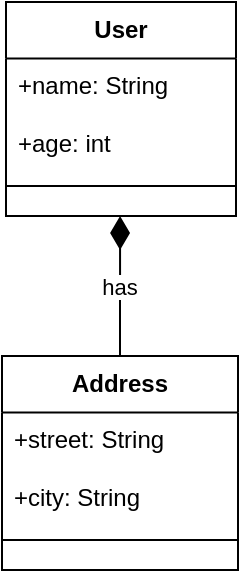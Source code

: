<mxfile version="23.1.5" type="github">
  <diagram name="Page-1" id="34ug6gVIL4L0EsiPmH4W">
    <mxGraphModel>
      <root>
        <mxCell id="0" />
        <mxCell id="1" parent="0" />
        <mxCell id="2" value="User" style="swimlane;fontStyle=1;align=center;verticalAlign=top;childLayout=stackLayout;horizontal=1;startSize=28.286;horizontalStack=0;resizeParent=1;resizeParentMax=0;resizeLast=0;collapsible=0;marginBottom=0;" vertex="1" parent="1">
          <mxGeometry x="10" y="8" width="115" height="107" as="geometry" />
        </mxCell>
        <mxCell id="3" value="+name: String" style="text;strokeColor=none;fillColor=none;align=left;verticalAlign=top;spacingLeft=4;spacingRight=4;overflow=hidden;rotatable=0;points=[[0,0.5],[1,0.5]];portConstraint=eastwest;" vertex="1" parent="2">
          <mxGeometry y="28" width="115" height="28" as="geometry" />
        </mxCell>
        <mxCell id="4" value="+age: int" style="text;strokeColor=none;fillColor=none;align=left;verticalAlign=top;spacingLeft=4;spacingRight=4;overflow=hidden;rotatable=0;points=[[0,0.5],[1,0.5]];portConstraint=eastwest;" vertex="1" parent="2">
          <mxGeometry y="57" width="115" height="28" as="geometry" />
        </mxCell>
        <mxCell id="5" style="line;strokeWidth=1;fillColor=none;align=left;verticalAlign=middle;spacingTop=-1;spacingLeft=3;spacingRight=3;rotatable=0;labelPosition=right;points=[];portConstraint=eastwest;strokeColor=inherit;" vertex="1" parent="2">
          <mxGeometry y="85" width="115" height="14" as="geometry" />
        </mxCell>
        <mxCell id="6" value="Address" style="swimlane;fontStyle=1;align=center;verticalAlign=top;childLayout=stackLayout;horizontal=1;startSize=28.286;horizontalStack=0;resizeParent=1;resizeParentMax=0;resizeLast=0;collapsible=0;marginBottom=0;" vertex="1" parent="1">
          <mxGeometry x="8" y="185" width="118" height="107" as="geometry" />
        </mxCell>
        <mxCell id="7" value="+street: String" style="text;strokeColor=none;fillColor=none;align=left;verticalAlign=top;spacingLeft=4;spacingRight=4;overflow=hidden;rotatable=0;points=[[0,0.5],[1,0.5]];portConstraint=eastwest;" vertex="1" parent="6">
          <mxGeometry y="28" width="118" height="28" as="geometry" />
        </mxCell>
        <mxCell id="8" value="+city: String" style="text;strokeColor=none;fillColor=none;align=left;verticalAlign=top;spacingLeft=4;spacingRight=4;overflow=hidden;rotatable=0;points=[[0,0.5],[1,0.5]];portConstraint=eastwest;" vertex="1" parent="6">
          <mxGeometry y="57" width="118" height="28" as="geometry" />
        </mxCell>
        <mxCell id="9" style="line;strokeWidth=1;fillColor=none;align=left;verticalAlign=middle;spacingTop=-1;spacingLeft=3;spacingRight=3;rotatable=0;labelPosition=right;points=[];portConstraint=eastwest;strokeColor=inherit;" vertex="1" parent="6">
          <mxGeometry y="85" width="118" height="14" as="geometry" />
        </mxCell>
        <mxCell id="10" value="has" style="curved=1;startArrow=diamondThin;startSize=14;startFill=1;endArrow=none;exitX=0.496;exitY=1;entryX=0.5;entryY=0;" edge="1" parent="1" source="2" target="6">
          <mxGeometry relative="1" as="geometry">
            <Array as="points" />
          </mxGeometry>
        </mxCell>
      </root>
    </mxGraphModel>
  </diagram>
</mxfile>
